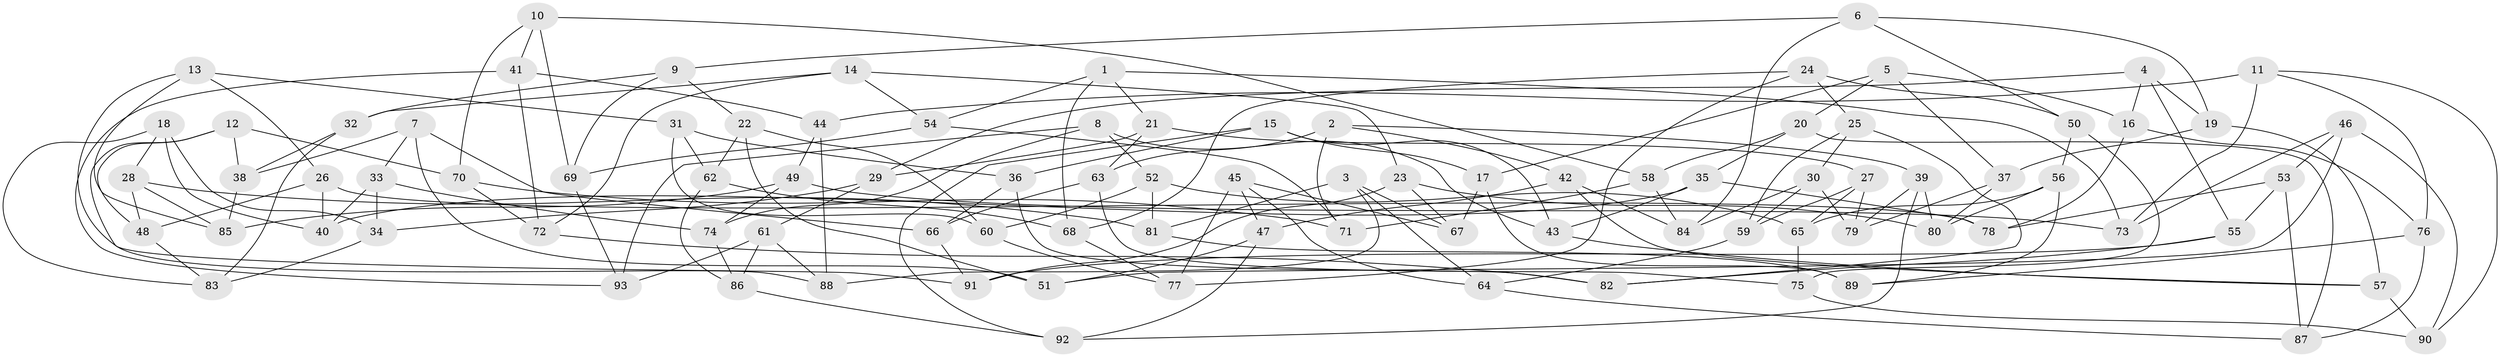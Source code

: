 // Generated by graph-tools (version 1.1) at 2025/38/03/09/25 02:38:14]
// undirected, 93 vertices, 186 edges
graph export_dot {
graph [start="1"]
  node [color=gray90,style=filled];
  1;
  2;
  3;
  4;
  5;
  6;
  7;
  8;
  9;
  10;
  11;
  12;
  13;
  14;
  15;
  16;
  17;
  18;
  19;
  20;
  21;
  22;
  23;
  24;
  25;
  26;
  27;
  28;
  29;
  30;
  31;
  32;
  33;
  34;
  35;
  36;
  37;
  38;
  39;
  40;
  41;
  42;
  43;
  44;
  45;
  46;
  47;
  48;
  49;
  50;
  51;
  52;
  53;
  54;
  55;
  56;
  57;
  58;
  59;
  60;
  61;
  62;
  63;
  64;
  65;
  66;
  67;
  68;
  69;
  70;
  71;
  72;
  73;
  74;
  75;
  76;
  77;
  78;
  79;
  80;
  81;
  82;
  83;
  84;
  85;
  86;
  87;
  88;
  89;
  90;
  91;
  92;
  93;
  1 -- 68;
  1 -- 73;
  1 -- 21;
  1 -- 54;
  2 -- 42;
  2 -- 39;
  2 -- 63;
  2 -- 71;
  3 -- 67;
  3 -- 64;
  3 -- 81;
  3 -- 88;
  4 -- 16;
  4 -- 55;
  4 -- 29;
  4 -- 19;
  5 -- 37;
  5 -- 16;
  5 -- 17;
  5 -- 20;
  6 -- 9;
  6 -- 50;
  6 -- 19;
  6 -- 84;
  7 -- 38;
  7 -- 51;
  7 -- 66;
  7 -- 33;
  8 -- 93;
  8 -- 74;
  8 -- 43;
  8 -- 52;
  9 -- 69;
  9 -- 22;
  9 -- 32;
  10 -- 69;
  10 -- 70;
  10 -- 41;
  10 -- 58;
  11 -- 73;
  11 -- 44;
  11 -- 90;
  11 -- 76;
  12 -- 88;
  12 -- 48;
  12 -- 70;
  12 -- 38;
  13 -- 91;
  13 -- 85;
  13 -- 26;
  13 -- 31;
  14 -- 54;
  14 -- 23;
  14 -- 72;
  14 -- 32;
  15 -- 43;
  15 -- 36;
  15 -- 92;
  15 -- 17;
  16 -- 78;
  16 -- 76;
  17 -- 67;
  17 -- 89;
  18 -- 28;
  18 -- 40;
  18 -- 34;
  18 -- 83;
  19 -- 57;
  19 -- 37;
  20 -- 87;
  20 -- 35;
  20 -- 58;
  21 -- 63;
  21 -- 29;
  21 -- 27;
  22 -- 60;
  22 -- 62;
  22 -- 51;
  23 -- 67;
  23 -- 91;
  23 -- 80;
  24 -- 68;
  24 -- 77;
  24 -- 25;
  24 -- 50;
  25 -- 30;
  25 -- 59;
  25 -- 82;
  26 -- 78;
  26 -- 40;
  26 -- 48;
  27 -- 59;
  27 -- 65;
  27 -- 79;
  28 -- 81;
  28 -- 85;
  28 -- 48;
  29 -- 34;
  29 -- 61;
  30 -- 84;
  30 -- 59;
  30 -- 79;
  31 -- 60;
  31 -- 36;
  31 -- 62;
  32 -- 38;
  32 -- 83;
  33 -- 74;
  33 -- 40;
  33 -- 34;
  34 -- 83;
  35 -- 40;
  35 -- 43;
  35 -- 78;
  36 -- 82;
  36 -- 66;
  37 -- 80;
  37 -- 79;
  38 -- 85;
  39 -- 80;
  39 -- 79;
  39 -- 92;
  41 -- 44;
  41 -- 93;
  41 -- 72;
  42 -- 84;
  42 -- 47;
  42 -- 57;
  43 -- 57;
  44 -- 49;
  44 -- 88;
  45 -- 47;
  45 -- 77;
  45 -- 64;
  45 -- 67;
  46 -- 51;
  46 -- 90;
  46 -- 73;
  46 -- 53;
  47 -- 92;
  47 -- 51;
  48 -- 83;
  49 -- 85;
  49 -- 74;
  49 -- 73;
  50 -- 56;
  50 -- 75;
  52 -- 65;
  52 -- 60;
  52 -- 81;
  53 -- 55;
  53 -- 87;
  53 -- 78;
  54 -- 69;
  54 -- 71;
  55 -- 91;
  55 -- 82;
  56 -- 89;
  56 -- 65;
  56 -- 80;
  57 -- 90;
  58 -- 84;
  58 -- 71;
  59 -- 64;
  60 -- 77;
  61 -- 88;
  61 -- 93;
  61 -- 86;
  62 -- 86;
  62 -- 68;
  63 -- 66;
  63 -- 75;
  64 -- 87;
  65 -- 75;
  66 -- 91;
  68 -- 77;
  69 -- 93;
  70 -- 71;
  70 -- 72;
  72 -- 82;
  74 -- 86;
  75 -- 90;
  76 -- 89;
  76 -- 87;
  81 -- 89;
  86 -- 92;
}
